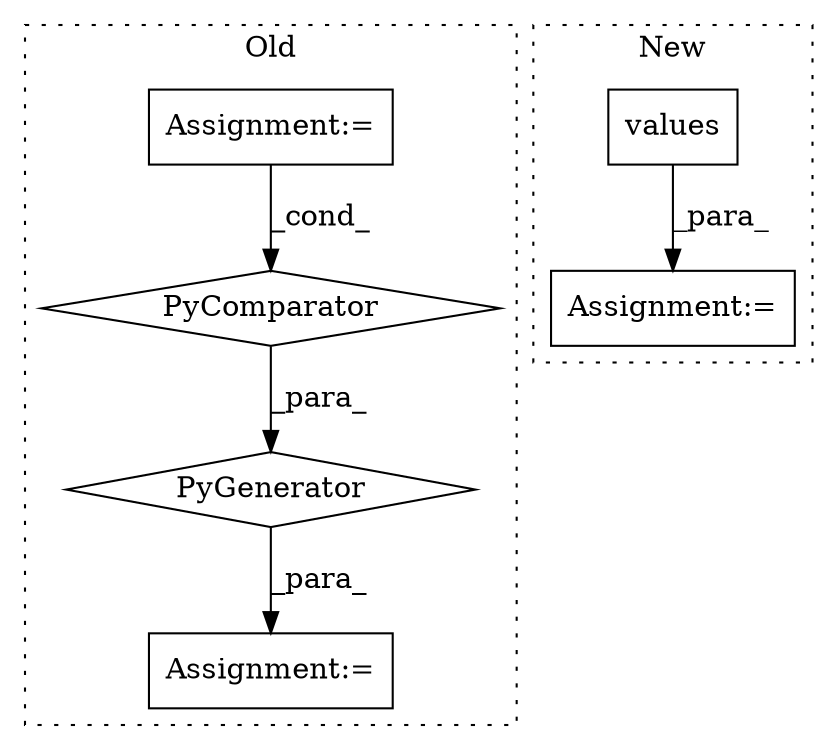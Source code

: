 digraph G {
subgraph cluster0 {
1 [label="PyGenerator" a="107" s="2056" l="267" shape="diamond"];
3 [label="PyComparator" a="113" s="2286" l="31" shape="diamond"];
4 [label="Assignment:=" a="7" s="2286" l="31" shape="box"];
5 [label="Assignment:=" a="7" s="1778" l="1" shape="box"];
label = "Old";
style="dotted";
}
subgraph cluster1 {
2 [label="values" a="32" s="2097" l="8" shape="box"];
6 [label="Assignment:=" a="7" s="1778" l="1" shape="box"];
label = "New";
style="dotted";
}
1 -> 5 [label="_para_"];
2 -> 6 [label="_para_"];
3 -> 1 [label="_para_"];
4 -> 3 [label="_cond_"];
}